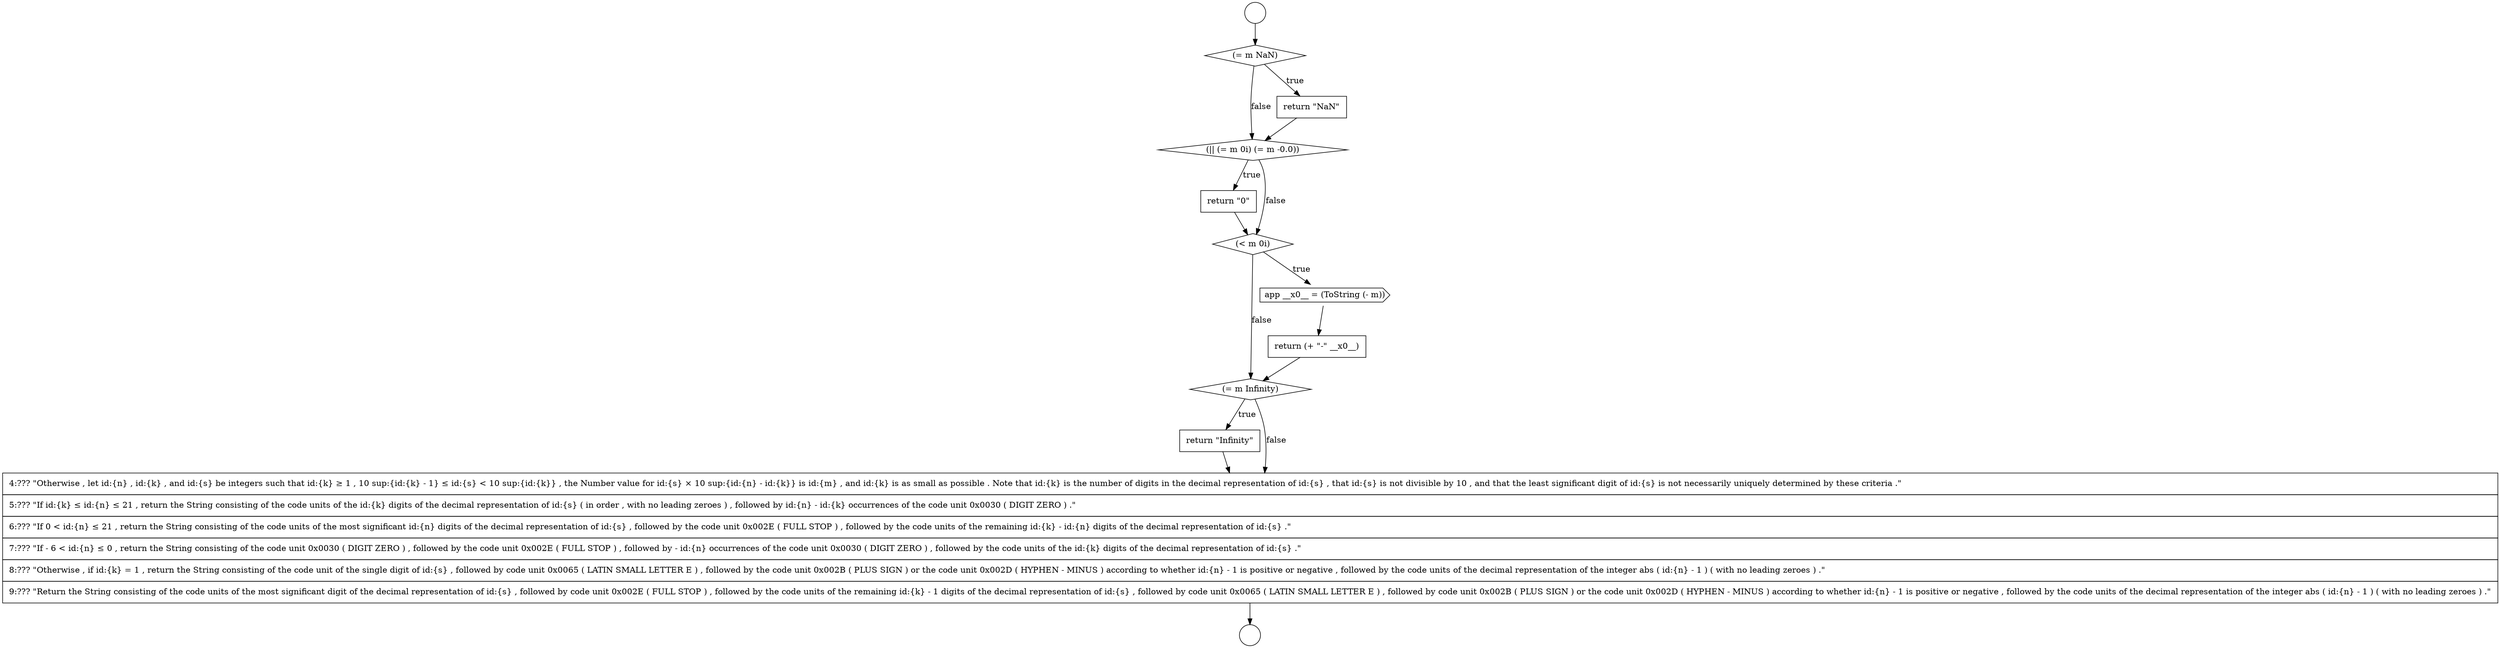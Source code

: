 digraph {
  node352 [shape=circle label=" " color="black" fillcolor="white" style=filled]
  node357 [shape=none, margin=0, label=<<font color="black">
    <table border="0" cellborder="1" cellspacing="0" cellpadding="10">
      <tr><td align="left">return &quot;0&quot;</td></tr>
    </table>
  </font>> color="black" fillcolor="white" style=filled]
  node353 [shape=circle label=" " color="black" fillcolor="white" style=filled]
  node361 [shape=diamond, label=<<font color="black">(= m Infinity)</font>> color="black" fillcolor="white" style=filled]
  node356 [shape=diamond, label=<<font color="black">(|| (= m 0i) (= m -0.0))</font>> color="black" fillcolor="white" style=filled]
  node360 [shape=none, margin=0, label=<<font color="black">
    <table border="0" cellborder="1" cellspacing="0" cellpadding="10">
      <tr><td align="left">return (+ &quot;-&quot; __x0__)</td></tr>
    </table>
  </font>> color="black" fillcolor="white" style=filled]
  node362 [shape=none, margin=0, label=<<font color="black">
    <table border="0" cellborder="1" cellspacing="0" cellpadding="10">
      <tr><td align="left">return &quot;Infinity&quot;</td></tr>
    </table>
  </font>> color="black" fillcolor="white" style=filled]
  node355 [shape=none, margin=0, label=<<font color="black">
    <table border="0" cellborder="1" cellspacing="0" cellpadding="10">
      <tr><td align="left">return &quot;NaN&quot;</td></tr>
    </table>
  </font>> color="black" fillcolor="white" style=filled]
  node359 [shape=cds, label=<<font color="black">app __x0__ = (ToString (- m))</font>> color="black" fillcolor="white" style=filled]
  node363 [shape=none, margin=0, label=<<font color="black">
    <table border="0" cellborder="1" cellspacing="0" cellpadding="10">
      <tr><td align="left">4:??? &quot;Otherwise , let id:{n} , id:{k} , and id:{s} be integers such that id:{k} &ge; 1 , 10 sup:{id:{k} - 1} &le; id:{s} &lt; 10 sup:{id:{k}} , the Number value for id:{s} &times; 10 sup:{id:{n} - id:{k}} is id:{m} , and id:{k} is as small as possible . Note that id:{k} is the number of digits in the decimal representation of id:{s} , that id:{s} is not divisible by 10 , and that the least significant digit of id:{s} is not necessarily uniquely determined by these criteria .&quot;</td></tr>
      <tr><td align="left">5:??? &quot;If id:{k} &le; id:{n} &le; 21 , return the String consisting of the code units of the id:{k} digits of the decimal representation of id:{s} ( in order , with no leading zeroes ) , followed by id:{n} - id:{k} occurrences of the code unit 0x0030 ( DIGIT ZERO ) .&quot;</td></tr>
      <tr><td align="left">6:??? &quot;If 0 &lt; id:{n} &le; 21 , return the String consisting of the code units of the most significant id:{n} digits of the decimal representation of id:{s} , followed by the code unit 0x002E ( FULL STOP ) , followed by the code units of the remaining id:{k} - id:{n} digits of the decimal representation of id:{s} .&quot;</td></tr>
      <tr><td align="left">7:??? &quot;If - 6 &lt; id:{n} &le; 0 , return the String consisting of the code unit 0x0030 ( DIGIT ZERO ) , followed by the code unit 0x002E ( FULL STOP ) , followed by - id:{n} occurrences of the code unit 0x0030 ( DIGIT ZERO ) , followed by the code units of the id:{k} digits of the decimal representation of id:{s} .&quot;</td></tr>
      <tr><td align="left">8:??? &quot;Otherwise , if id:{k} = 1 , return the String consisting of the code unit of the single digit of id:{s} , followed by code unit 0x0065 ( LATIN SMALL LETTER E ) , followed by the code unit 0x002B ( PLUS SIGN ) or the code unit 0x002D ( HYPHEN - MINUS ) according to whether id:{n} - 1 is positive or negative , followed by the code units of the decimal representation of the integer abs ( id:{n} - 1 ) ( with no leading zeroes ) .&quot;</td></tr>
      <tr><td align="left">9:??? &quot;Return the String consisting of the code units of the most significant digit of the decimal representation of id:{s} , followed by code unit 0x002E ( FULL STOP ) , followed by the code units of the remaining id:{k} - 1 digits of the decimal representation of id:{s} , followed by code unit 0x0065 ( LATIN SMALL LETTER E ) , followed by code unit 0x002B ( PLUS SIGN ) or the code unit 0x002D ( HYPHEN - MINUS ) according to whether id:{n} - 1 is positive or negative , followed by the code units of the decimal representation of the integer abs ( id:{n} - 1 ) ( with no leading zeroes ) .&quot;</td></tr>
    </table>
  </font>> color="black" fillcolor="white" style=filled]
  node358 [shape=diamond, label=<<font color="black">(&lt; m 0i)</font>> color="black" fillcolor="white" style=filled]
  node354 [shape=diamond, label=<<font color="black">(= m NaN)</font>> color="black" fillcolor="white" style=filled]
  node359 -> node360 [ color="black"]
  node356 -> node357 [label=<<font color="black">true</font>> color="black"]
  node356 -> node358 [label=<<font color="black">false</font>> color="black"]
  node363 -> node353 [ color="black"]
  node362 -> node363 [ color="black"]
  node352 -> node354 [ color="black"]
  node361 -> node362 [label=<<font color="black">true</font>> color="black"]
  node361 -> node363 [label=<<font color="black">false</font>> color="black"]
  node355 -> node356 [ color="black"]
  node360 -> node361 [ color="black"]
  node354 -> node355 [label=<<font color="black">true</font>> color="black"]
  node354 -> node356 [label=<<font color="black">false</font>> color="black"]
  node358 -> node359 [label=<<font color="black">true</font>> color="black"]
  node358 -> node361 [label=<<font color="black">false</font>> color="black"]
  node357 -> node358 [ color="black"]
}
